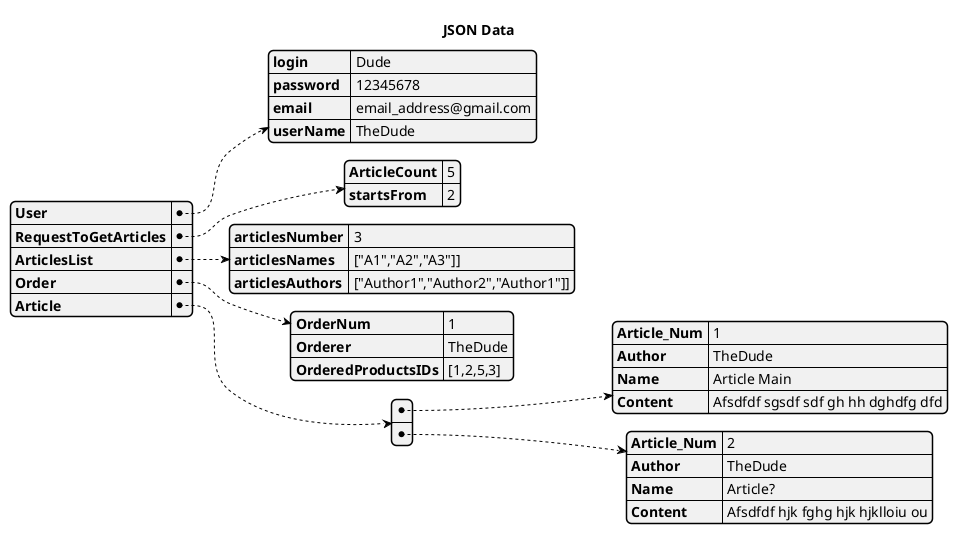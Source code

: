 @startjson

title JSON Data
{
  "User": {
    "login": "Dude",
    "password": "12345678",
    "email": "email_address@gmail.com",
    "userName": "TheDude"
    
  },
  "RequestToGetArticles": {
      "ArticleCount": "5",
      "startsFrom": "2"
  },
    "ArticlesList": {
      "articlesNumber": "3",
      "articlesNames": "[\"A1\",\"A2\",\"A3\"]]",
      "articlesAuthors": "[\"Author1\",\"Author2\",\"Author1\"]]"
    },
    "Order": {
      "OrderNum":"1",
      "Orderer": "TheDude",
      "OrderedProductsIDs": "[1,2,5,3]"
    },
    "Article": [
      {
      "Article_Num":"1",
      "Author": "TheDude",
      "Name": "Article Main",
      "Content": "Afsdfdf sgsdf sdf gh hh dghdfg dfd"
      },
      {
      "Article_Num":"2",
      "Author": "TheDude",
      "Name": "Article?",
      "Content": "Afsdfdf hjk fghg hjk hjklloiu ou"
      }]

    
  
}


@endjson